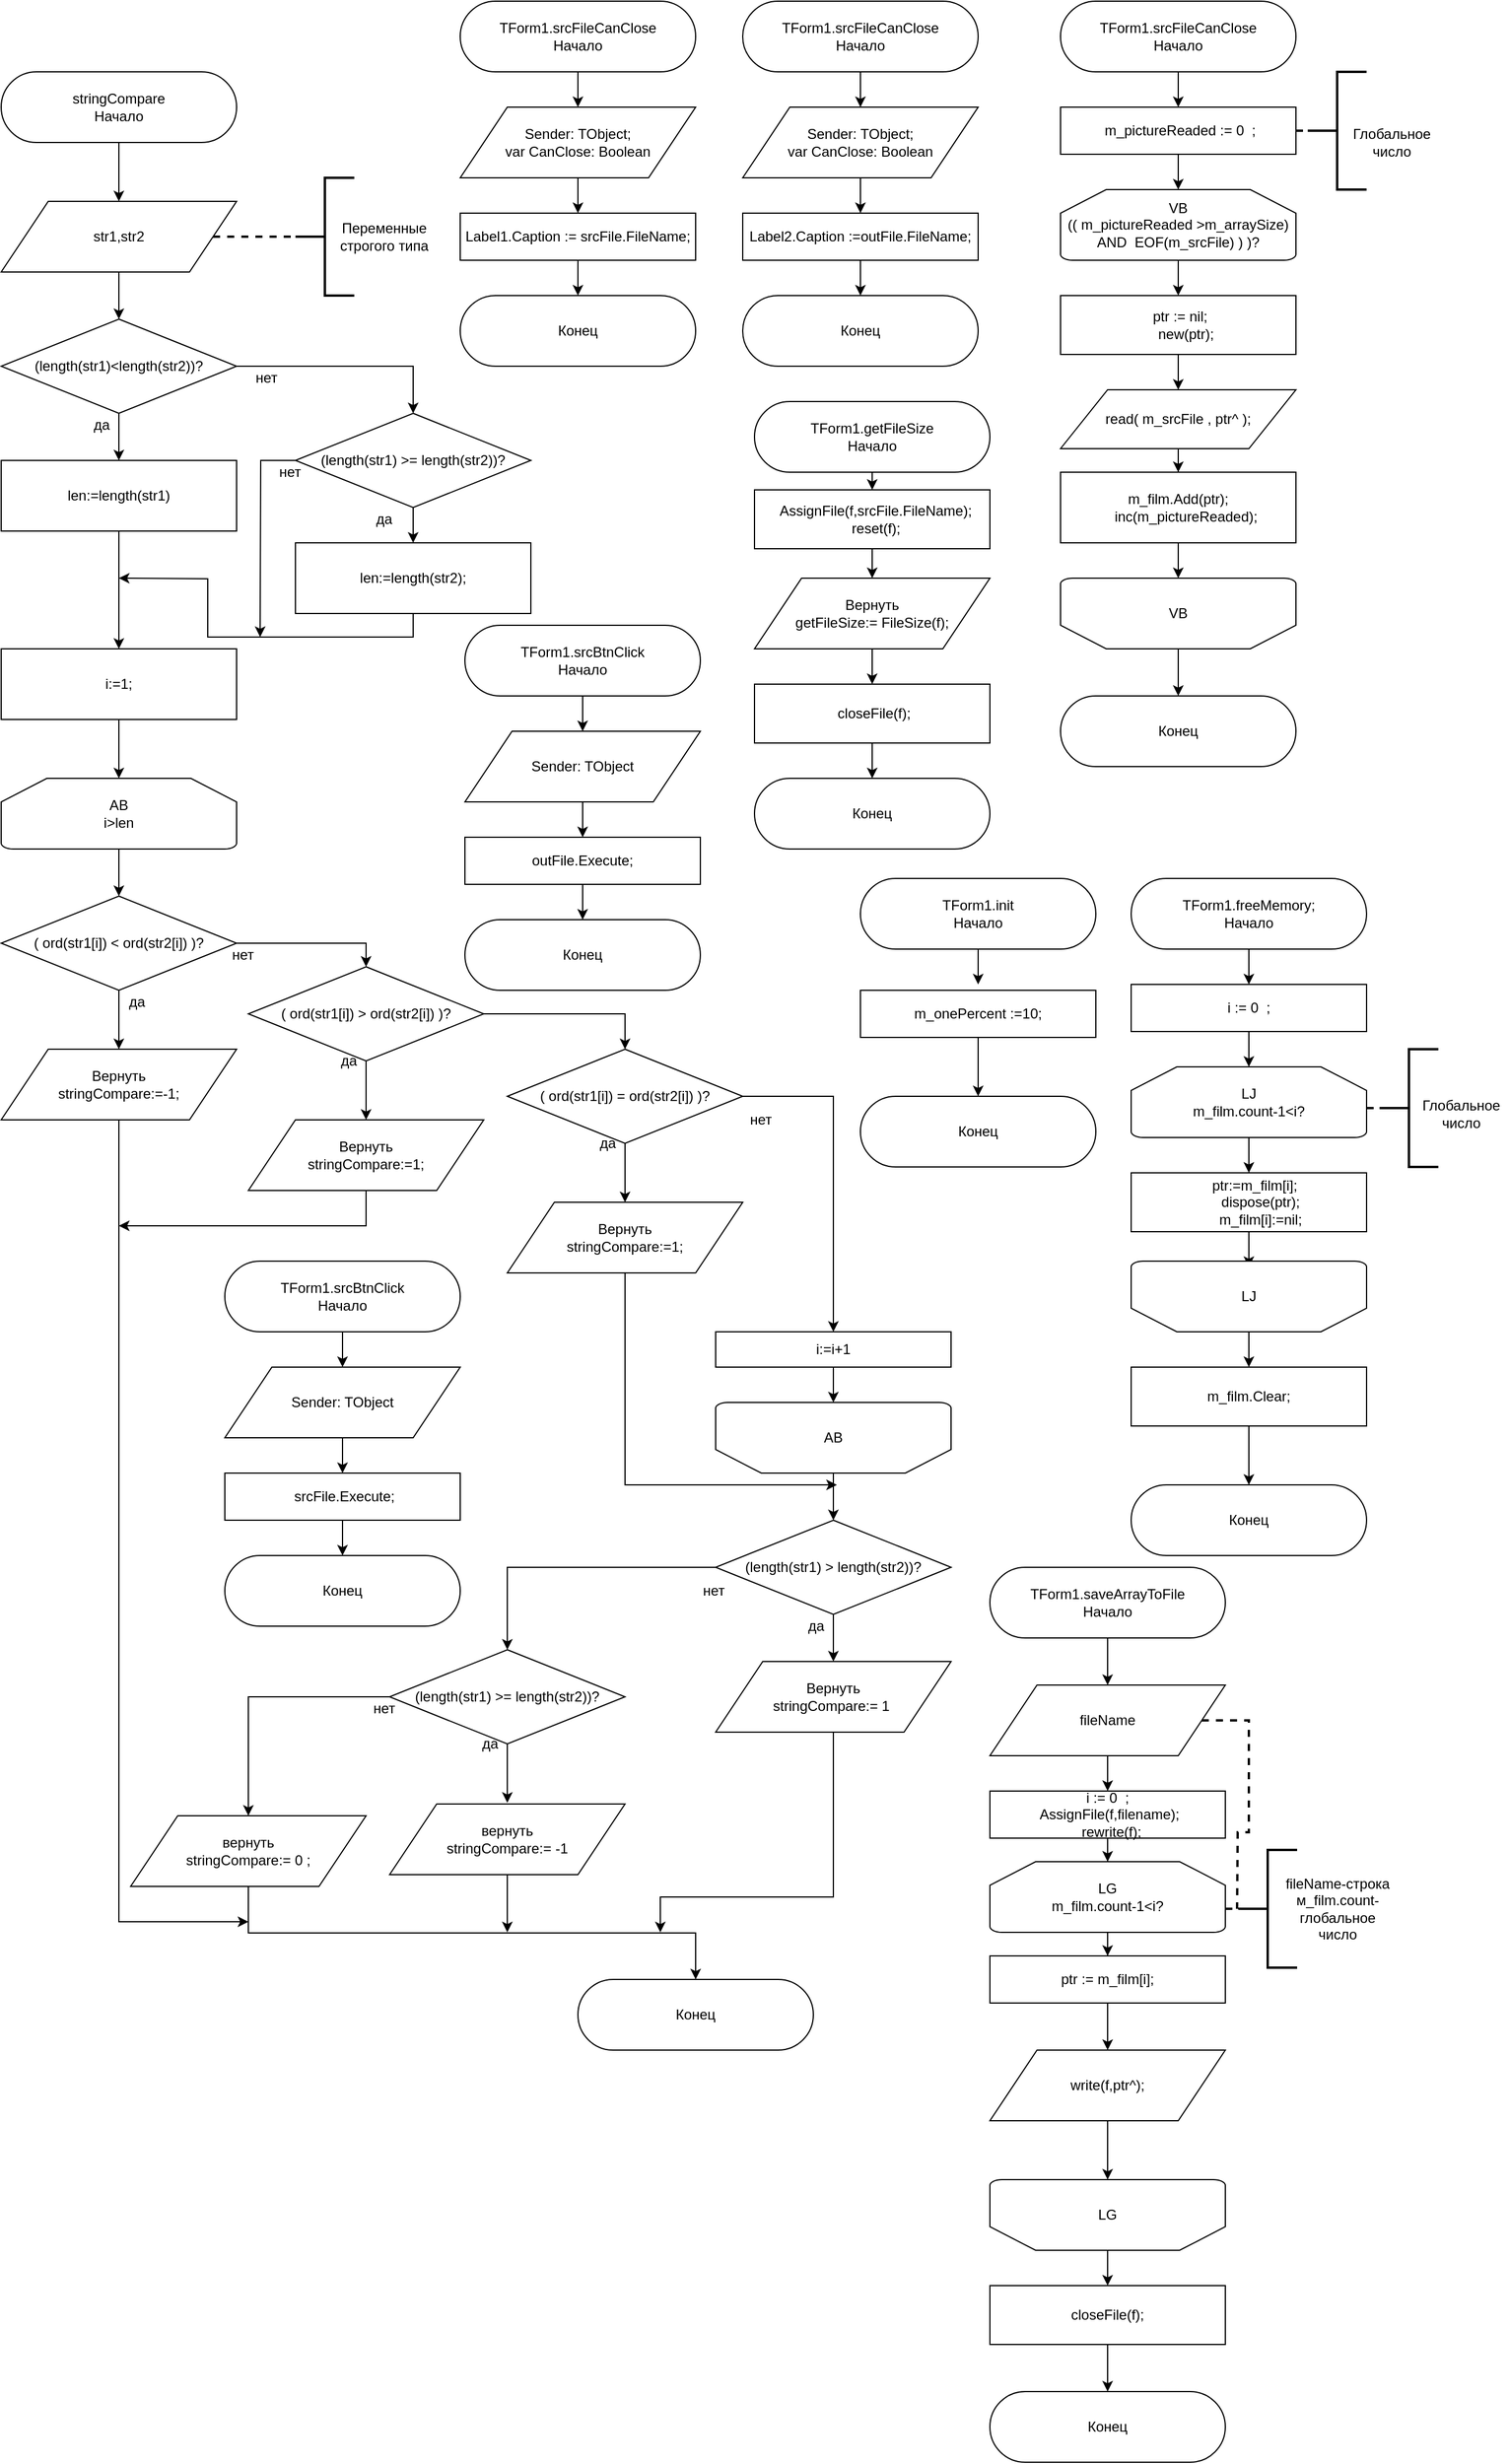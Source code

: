 <mxfile version="13.3.0" type="device"><diagram id="Rd5zsaTXdS-yeMXlagOf" name="Страница 1"><mxGraphModel dx="412" dy="787" grid="1" gridSize="10" guides="1" tooltips="1" connect="1" arrows="1" fold="1" page="1" pageScale="1" pageWidth="827" pageHeight="1169" math="0" shadow="0"><root><mxCell id="0"/><mxCell id="1" parent="0"/><mxCell id="wpS0ZCd6QH1ACvFDlKpi-4" style="edgeStyle=orthogonalEdgeStyle;rounded=0;orthogonalLoop=1;jettySize=auto;html=1;exitX=0.5;exitY=1;exitDx=0;exitDy=0;" edge="1" parent="1" source="wpS0ZCd6QH1ACvFDlKpi-2" target="wpS0ZCd6QH1ACvFDlKpi-3"><mxGeometry relative="1" as="geometry"/></mxCell><mxCell id="wpS0ZCd6QH1ACvFDlKpi-2" value="stringCompare&lt;br&gt;Начало" style="rounded=1;whiteSpace=wrap;html=1;strokeWidth=1;arcSize=50;" vertex="1" parent="1"><mxGeometry x="20" y="80" width="200" height="60" as="geometry"/></mxCell><mxCell id="wpS0ZCd6QH1ACvFDlKpi-6" style="edgeStyle=orthogonalEdgeStyle;rounded=0;orthogonalLoop=1;jettySize=auto;html=1;exitX=1;exitY=0.5;exitDx=0;exitDy=0;entryX=0;entryY=0.5;entryDx=0;entryDy=0;entryPerimeter=0;dashed=1;startArrow=none;startFill=0;endArrow=none;endFill=0;strokeWidth=2;" edge="1" parent="1" source="wpS0ZCd6QH1ACvFDlKpi-3" target="wpS0ZCd6QH1ACvFDlKpi-5"><mxGeometry relative="1" as="geometry"/></mxCell><mxCell id="wpS0ZCd6QH1ACvFDlKpi-9" style="edgeStyle=orthogonalEdgeStyle;rounded=0;orthogonalLoop=1;jettySize=auto;html=1;exitX=0.5;exitY=1;exitDx=0;exitDy=0;startArrow=none;startFill=0;endArrow=classic;endFill=1;strokeWidth=1;" edge="1" parent="1" source="wpS0ZCd6QH1ACvFDlKpi-3" target="wpS0ZCd6QH1ACvFDlKpi-8"><mxGeometry relative="1" as="geometry"/></mxCell><mxCell id="wpS0ZCd6QH1ACvFDlKpi-3" value="str1,str2" style="shape=parallelogram;perimeter=parallelogramPerimeter;whiteSpace=wrap;html=1;strokeWidth=1;" vertex="1" parent="1"><mxGeometry x="20" y="190" width="200" height="60" as="geometry"/></mxCell><mxCell id="wpS0ZCd6QH1ACvFDlKpi-5" value="" style="strokeWidth=2;html=1;shape=mxgraph.flowchart.annotation_2;align=left;labelPosition=right;pointerEvents=1;" vertex="1" parent="1"><mxGeometry x="270" y="170" width="50" height="100" as="geometry"/></mxCell><mxCell id="wpS0ZCd6QH1ACvFDlKpi-7" value="Переменные &lt;br&gt;строгого типа" style="text;html=1;align=center;verticalAlign=middle;resizable=0;points=[];autosize=1;" vertex="1" parent="1"><mxGeometry x="300" y="205" width="90" height="30" as="geometry"/></mxCell><mxCell id="wpS0ZCd6QH1ACvFDlKpi-11" style="edgeStyle=orthogonalEdgeStyle;rounded=0;orthogonalLoop=1;jettySize=auto;html=1;exitX=1;exitY=0.5;exitDx=0;exitDy=0;entryX=0.5;entryY=0;entryDx=0;entryDy=0;startArrow=none;startFill=0;endArrow=classic;endFill=1;strokeWidth=1;" edge="1" parent="1" source="wpS0ZCd6QH1ACvFDlKpi-8" target="wpS0ZCd6QH1ACvFDlKpi-10"><mxGeometry relative="1" as="geometry"/></mxCell><mxCell id="wpS0ZCd6QH1ACvFDlKpi-14" style="edgeStyle=orthogonalEdgeStyle;rounded=0;orthogonalLoop=1;jettySize=auto;html=1;exitX=0.5;exitY=1;exitDx=0;exitDy=0;startArrow=none;startFill=0;endArrow=classic;endFill=1;strokeWidth=1;" edge="1" parent="1" source="wpS0ZCd6QH1ACvFDlKpi-8" target="wpS0ZCd6QH1ACvFDlKpi-13"><mxGeometry relative="1" as="geometry"/></mxCell><mxCell id="wpS0ZCd6QH1ACvFDlKpi-8" value="(length(str1)&amp;lt;length(str2))?" style="rhombus;whiteSpace=wrap;html=1;strokeWidth=1;" vertex="1" parent="1"><mxGeometry x="20" y="290" width="200" height="80" as="geometry"/></mxCell><mxCell id="wpS0ZCd6QH1ACvFDlKpi-16" style="edgeStyle=orthogonalEdgeStyle;rounded=0;orthogonalLoop=1;jettySize=auto;html=1;exitX=0.5;exitY=1;exitDx=0;exitDy=0;startArrow=none;startFill=0;endArrow=classic;endFill=1;strokeWidth=1;" edge="1" parent="1" source="wpS0ZCd6QH1ACvFDlKpi-10" target="wpS0ZCd6QH1ACvFDlKpi-15"><mxGeometry relative="1" as="geometry"/></mxCell><mxCell id="wpS0ZCd6QH1ACvFDlKpi-23" style="edgeStyle=orthogonalEdgeStyle;rounded=0;orthogonalLoop=1;jettySize=auto;html=1;exitX=0;exitY=0.5;exitDx=0;exitDy=0;startArrow=none;startFill=0;endArrow=classic;endFill=1;strokeWidth=1;" edge="1" parent="1" source="wpS0ZCd6QH1ACvFDlKpi-10"><mxGeometry relative="1" as="geometry"><mxPoint x="240" y="560" as="targetPoint"/></mxGeometry></mxCell><mxCell id="wpS0ZCd6QH1ACvFDlKpi-10" value="(length(str1) &amp;gt;= length(str2))?" style="rhombus;whiteSpace=wrap;html=1;strokeWidth=1;" vertex="1" parent="1"><mxGeometry x="270" y="370" width="200" height="80" as="geometry"/></mxCell><mxCell id="wpS0ZCd6QH1ACvFDlKpi-12" value="нет" style="text;html=1;align=center;verticalAlign=middle;resizable=0;points=[];autosize=1;" vertex="1" parent="1"><mxGeometry x="230" y="330" width="30" height="20" as="geometry"/></mxCell><mxCell id="wpS0ZCd6QH1ACvFDlKpi-21" style="edgeStyle=orthogonalEdgeStyle;rounded=0;orthogonalLoop=1;jettySize=auto;html=1;exitX=0.5;exitY=1;exitDx=0;exitDy=0;entryX=0.5;entryY=0;entryDx=0;entryDy=0;startArrow=none;startFill=0;endArrow=classic;endFill=1;strokeWidth=1;" edge="1" parent="1" source="wpS0ZCd6QH1ACvFDlKpi-13" target="wpS0ZCd6QH1ACvFDlKpi-20"><mxGeometry relative="1" as="geometry"/></mxCell><mxCell id="wpS0ZCd6QH1ACvFDlKpi-13" value="len:=length(str1)" style="rounded=0;whiteSpace=wrap;html=1;strokeWidth=1;" vertex="1" parent="1"><mxGeometry x="20" y="410" width="200" height="60" as="geometry"/></mxCell><mxCell id="wpS0ZCd6QH1ACvFDlKpi-22" style="edgeStyle=orthogonalEdgeStyle;rounded=0;orthogonalLoop=1;jettySize=auto;html=1;exitX=0.5;exitY=1;exitDx=0;exitDy=0;startArrow=none;startFill=0;endArrow=classic;endFill=1;strokeWidth=1;" edge="1" parent="1" source="wpS0ZCd6QH1ACvFDlKpi-15"><mxGeometry relative="1" as="geometry"><mxPoint x="120" y="510" as="targetPoint"/></mxGeometry></mxCell><mxCell id="wpS0ZCd6QH1ACvFDlKpi-15" value="len:=length(str2);" style="rounded=0;whiteSpace=wrap;html=1;strokeWidth=1;" vertex="1" parent="1"><mxGeometry x="270" y="480" width="200" height="60" as="geometry"/></mxCell><mxCell id="wpS0ZCd6QH1ACvFDlKpi-18" value="да" style="text;html=1;align=center;verticalAlign=middle;resizable=0;points=[];autosize=1;" vertex="1" parent="1"><mxGeometry x="330" y="450" width="30" height="20" as="geometry"/></mxCell><mxCell id="wpS0ZCd6QH1ACvFDlKpi-19" value="да" style="text;html=1;align=center;verticalAlign=middle;resizable=0;points=[];autosize=1;" vertex="1" parent="1"><mxGeometry x="90" y="370" width="30" height="20" as="geometry"/></mxCell><mxCell id="wpS0ZCd6QH1ACvFDlKpi-25" style="edgeStyle=orthogonalEdgeStyle;rounded=0;orthogonalLoop=1;jettySize=auto;html=1;exitX=0.5;exitY=1;exitDx=0;exitDy=0;startArrow=none;startFill=0;endArrow=classic;endFill=1;strokeWidth=1;" edge="1" parent="1" source="wpS0ZCd6QH1ACvFDlKpi-20" target="wpS0ZCd6QH1ACvFDlKpi-24"><mxGeometry relative="1" as="geometry"/></mxCell><mxCell id="wpS0ZCd6QH1ACvFDlKpi-20" value="i:=1;" style="rounded=0;whiteSpace=wrap;html=1;strokeWidth=1;" vertex="1" parent="1"><mxGeometry x="20" y="570" width="200" height="60" as="geometry"/></mxCell><mxCell id="wpS0ZCd6QH1ACvFDlKpi-27" style="edgeStyle=orthogonalEdgeStyle;rounded=0;orthogonalLoop=1;jettySize=auto;html=1;exitX=0.5;exitY=1;exitDx=0;exitDy=0;exitPerimeter=0;startArrow=none;startFill=0;endArrow=classic;endFill=1;strokeWidth=1;" edge="1" parent="1" source="wpS0ZCd6QH1ACvFDlKpi-24" target="wpS0ZCd6QH1ACvFDlKpi-26"><mxGeometry relative="1" as="geometry"/></mxCell><mxCell id="wpS0ZCd6QH1ACvFDlKpi-24" value="AB&lt;br&gt;i&amp;gt;len" style="strokeWidth=1;html=1;shape=mxgraph.flowchart.loop_limit;whiteSpace=wrap;" vertex="1" parent="1"><mxGeometry x="20" y="680" width="200" height="60" as="geometry"/></mxCell><mxCell id="wpS0ZCd6QH1ACvFDlKpi-30" style="edgeStyle=orthogonalEdgeStyle;rounded=0;orthogonalLoop=1;jettySize=auto;html=1;exitX=0.5;exitY=1;exitDx=0;exitDy=0;startArrow=none;startFill=0;endArrow=classic;endFill=1;strokeWidth=1;entryX=0.5;entryY=0;entryDx=0;entryDy=0;" edge="1" parent="1" source="wpS0ZCd6QH1ACvFDlKpi-26" target="wpS0ZCd6QH1ACvFDlKpi-31"><mxGeometry relative="1" as="geometry"><mxPoint x="120" y="910" as="targetPoint"/></mxGeometry></mxCell><mxCell id="wpS0ZCd6QH1ACvFDlKpi-35" style="edgeStyle=orthogonalEdgeStyle;rounded=0;orthogonalLoop=1;jettySize=auto;html=1;exitX=1;exitY=0.5;exitDx=0;exitDy=0;entryX=0.5;entryY=0;entryDx=0;entryDy=0;startArrow=none;startFill=0;endArrow=classic;endFill=1;strokeWidth=1;" edge="1" parent="1" source="wpS0ZCd6QH1ACvFDlKpi-26" target="wpS0ZCd6QH1ACvFDlKpi-33"><mxGeometry relative="1" as="geometry"/></mxCell><mxCell id="wpS0ZCd6QH1ACvFDlKpi-26" value="( ord(str1[i]) &amp;lt; ord(str2[i]) )?" style="rhombus;whiteSpace=wrap;html=1;strokeWidth=1;" vertex="1" parent="1"><mxGeometry x="20" y="780" width="200" height="80" as="geometry"/></mxCell><mxCell id="wpS0ZCd6QH1ACvFDlKpi-53" style="edgeStyle=orthogonalEdgeStyle;rounded=0;orthogonalLoop=1;jettySize=auto;html=1;exitX=0.5;exitY=1;exitDx=0;exitDy=0;startArrow=none;startFill=0;endArrow=classic;endFill=1;strokeWidth=1;" edge="1" parent="1" source="wpS0ZCd6QH1ACvFDlKpi-31"><mxGeometry relative="1" as="geometry"><mxPoint x="230" y="1651" as="targetPoint"/><Array as="points"><mxPoint x="120" y="1651"/></Array></mxGeometry></mxCell><mxCell id="wpS0ZCd6QH1ACvFDlKpi-31" value="Вернуть&lt;br&gt;stringCompare:=-1;" style="shape=parallelogram;perimeter=parallelogramPerimeter;whiteSpace=wrap;html=1;strokeWidth=1;" vertex="1" parent="1"><mxGeometry x="20" y="910" width="200" height="60" as="geometry"/></mxCell><mxCell id="wpS0ZCd6QH1ACvFDlKpi-32" style="edgeStyle=orthogonalEdgeStyle;rounded=0;orthogonalLoop=1;jettySize=auto;html=1;exitX=0.5;exitY=1;exitDx=0;exitDy=0;startArrow=none;startFill=0;endArrow=classic;endFill=1;strokeWidth=1;entryX=0.5;entryY=0;entryDx=0;entryDy=0;" edge="1" parent="1" source="wpS0ZCd6QH1ACvFDlKpi-33" target="wpS0ZCd6QH1ACvFDlKpi-34"><mxGeometry relative="1" as="geometry"><mxPoint x="330" y="970" as="targetPoint"/></mxGeometry></mxCell><mxCell id="wpS0ZCd6QH1ACvFDlKpi-43" style="edgeStyle=orthogonalEdgeStyle;rounded=0;orthogonalLoop=1;jettySize=auto;html=1;exitX=1;exitY=0.5;exitDx=0;exitDy=0;entryX=0.5;entryY=0;entryDx=0;entryDy=0;startArrow=none;startFill=0;endArrow=classic;endFill=1;strokeWidth=1;" edge="1" parent="1" source="wpS0ZCd6QH1ACvFDlKpi-33" target="wpS0ZCd6QH1ACvFDlKpi-40"><mxGeometry relative="1" as="geometry"/></mxCell><mxCell id="wpS0ZCd6QH1ACvFDlKpi-33" value="( ord(str1[i]) &amp;gt; ord(str2[i]) )?" style="rhombus;whiteSpace=wrap;html=1;strokeWidth=1;" vertex="1" parent="1"><mxGeometry x="230" y="840" width="200" height="80" as="geometry"/></mxCell><mxCell id="wpS0ZCd6QH1ACvFDlKpi-52" style="edgeStyle=orthogonalEdgeStyle;rounded=0;orthogonalLoop=1;jettySize=auto;html=1;exitX=0.5;exitY=1;exitDx=0;exitDy=0;startArrow=none;startFill=0;endArrow=classic;endFill=1;strokeWidth=1;" edge="1" parent="1" source="wpS0ZCd6QH1ACvFDlKpi-34"><mxGeometry relative="1" as="geometry"><mxPoint x="120" y="1060" as="targetPoint"/><Array as="points"><mxPoint x="330" y="1060"/><mxPoint x="120" y="1060"/></Array></mxGeometry></mxCell><mxCell id="wpS0ZCd6QH1ACvFDlKpi-34" value="Вернуть&lt;br&gt;stringCompare:=1;" style="shape=parallelogram;perimeter=parallelogramPerimeter;whiteSpace=wrap;html=1;strokeWidth=1;" vertex="1" parent="1"><mxGeometry x="230" y="970" width="200" height="60" as="geometry"/></mxCell><mxCell id="wpS0ZCd6QH1ACvFDlKpi-36" value="да" style="text;html=1;align=center;verticalAlign=middle;resizable=0;points=[];autosize=1;" vertex="1" parent="1"><mxGeometry x="120" y="860" width="30" height="20" as="geometry"/></mxCell><mxCell id="wpS0ZCd6QH1ACvFDlKpi-37" value="нет" style="text;html=1;align=center;verticalAlign=middle;resizable=0;points=[];autosize=1;" vertex="1" parent="1"><mxGeometry x="210" y="820" width="30" height="20" as="geometry"/></mxCell><mxCell id="wpS0ZCd6QH1ACvFDlKpi-38" value="да" style="text;html=1;align=center;verticalAlign=middle;resizable=0;points=[];autosize=1;" vertex="1" parent="1"><mxGeometry x="300" y="910" width="30" height="20" as="geometry"/></mxCell><mxCell id="wpS0ZCd6QH1ACvFDlKpi-39" style="edgeStyle=orthogonalEdgeStyle;rounded=0;orthogonalLoop=1;jettySize=auto;html=1;exitX=0.5;exitY=1;exitDx=0;exitDy=0;startArrow=none;startFill=0;endArrow=classic;endFill=1;strokeWidth=1;entryX=0.5;entryY=0;entryDx=0;entryDy=0;" edge="1" parent="1" source="wpS0ZCd6QH1ACvFDlKpi-40" target="wpS0ZCd6QH1ACvFDlKpi-41"><mxGeometry relative="1" as="geometry"><mxPoint x="550" y="1040" as="targetPoint"/></mxGeometry></mxCell><mxCell id="wpS0ZCd6QH1ACvFDlKpi-45" style="edgeStyle=orthogonalEdgeStyle;rounded=0;orthogonalLoop=1;jettySize=auto;html=1;exitX=1;exitY=0.5;exitDx=0;exitDy=0;startArrow=none;startFill=0;endArrow=classic;endFill=1;strokeWidth=1;" edge="1" parent="1" source="wpS0ZCd6QH1ACvFDlKpi-40" target="wpS0ZCd6QH1ACvFDlKpi-44"><mxGeometry relative="1" as="geometry"/></mxCell><mxCell id="wpS0ZCd6QH1ACvFDlKpi-40" value="( ord(str1[i]) = ord(str2[i]) )?" style="rhombus;whiteSpace=wrap;html=1;strokeWidth=1;" vertex="1" parent="1"><mxGeometry x="450" y="910" width="200" height="80" as="geometry"/></mxCell><mxCell id="wpS0ZCd6QH1ACvFDlKpi-51" style="edgeStyle=orthogonalEdgeStyle;rounded=0;orthogonalLoop=1;jettySize=auto;html=1;exitX=0.5;exitY=1;exitDx=0;exitDy=0;startArrow=none;startFill=0;endArrow=classic;endFill=1;strokeWidth=1;" edge="1" parent="1" source="wpS0ZCd6QH1ACvFDlKpi-41"><mxGeometry relative="1" as="geometry"><mxPoint x="730" y="1280" as="targetPoint"/><Array as="points"><mxPoint x="550" y="1280"/></Array></mxGeometry></mxCell><mxCell id="wpS0ZCd6QH1ACvFDlKpi-41" value="Вернуть&lt;br&gt;stringCompare:=1;" style="shape=parallelogram;perimeter=parallelogramPerimeter;whiteSpace=wrap;html=1;strokeWidth=1;" vertex="1" parent="1"><mxGeometry x="450" y="1040" width="200" height="60" as="geometry"/></mxCell><mxCell id="wpS0ZCd6QH1ACvFDlKpi-42" value="да" style="text;html=1;align=center;verticalAlign=middle;resizable=0;points=[];autosize=1;" vertex="1" parent="1"><mxGeometry x="520" y="980" width="30" height="20" as="geometry"/></mxCell><mxCell id="wpS0ZCd6QH1ACvFDlKpi-48" style="edgeStyle=orthogonalEdgeStyle;rounded=0;orthogonalLoop=1;jettySize=auto;html=1;exitX=0.5;exitY=1;exitDx=0;exitDy=0;startArrow=none;startFill=0;endArrow=classic;endFill=1;strokeWidth=1;" edge="1" parent="1" source="wpS0ZCd6QH1ACvFDlKpi-44" target="wpS0ZCd6QH1ACvFDlKpi-47"><mxGeometry relative="1" as="geometry"/></mxCell><mxCell id="wpS0ZCd6QH1ACvFDlKpi-44" value="i:=i+1" style="rounded=0;whiteSpace=wrap;html=1;strokeWidth=1;" vertex="1" parent="1"><mxGeometry x="627" y="1150" width="200" height="30" as="geometry"/></mxCell><mxCell id="wpS0ZCd6QH1ACvFDlKpi-46" value="нет" style="text;html=1;align=center;verticalAlign=middle;resizable=0;points=[];autosize=1;" vertex="1" parent="1"><mxGeometry x="650" y="960" width="30" height="20" as="geometry"/></mxCell><mxCell id="wpS0ZCd6QH1ACvFDlKpi-50" style="edgeStyle=orthogonalEdgeStyle;rounded=0;orthogonalLoop=1;jettySize=auto;html=1;exitX=0.5;exitY=0;exitDx=0;exitDy=0;exitPerimeter=0;entryX=0.5;entryY=0;entryDx=0;entryDy=0;startArrow=none;startFill=0;endArrow=classic;endFill=1;strokeWidth=1;" edge="1" parent="1" source="wpS0ZCd6QH1ACvFDlKpi-47"><mxGeometry relative="1" as="geometry"><mxPoint x="727" y="1310" as="targetPoint"/></mxGeometry></mxCell><mxCell id="wpS0ZCd6QH1ACvFDlKpi-47" value="AB" style="strokeWidth=1;html=1;shape=mxgraph.flowchart.loop_limit;whiteSpace=wrap;direction=west;" vertex="1" parent="1"><mxGeometry x="627" y="1210" width="200" height="60" as="geometry"/></mxCell><mxCell id="wpS0ZCd6QH1ACvFDlKpi-54" style="edgeStyle=orthogonalEdgeStyle;rounded=0;orthogonalLoop=1;jettySize=auto;html=1;exitX=0;exitY=0.5;exitDx=0;exitDy=0;entryX=0.5;entryY=0;entryDx=0;entryDy=0;startArrow=none;startFill=0;endArrow=classic;endFill=1;strokeWidth=1;" edge="1" parent="1" source="wpS0ZCd6QH1ACvFDlKpi-56" target="wpS0ZCd6QH1ACvFDlKpi-59"><mxGeometry relative="1" as="geometry"/></mxCell><mxCell id="wpS0ZCd6QH1ACvFDlKpi-55" style="edgeStyle=orthogonalEdgeStyle;rounded=0;orthogonalLoop=1;jettySize=auto;html=1;exitX=0.5;exitY=1;exitDx=0;exitDy=0;startArrow=none;startFill=0;endArrow=classic;endFill=1;strokeWidth=1;" edge="1" parent="1" source="wpS0ZCd6QH1ACvFDlKpi-56"><mxGeometry relative="1" as="geometry"><mxPoint x="727" y="1430" as="targetPoint"/></mxGeometry></mxCell><mxCell id="wpS0ZCd6QH1ACvFDlKpi-56" value="(length(str1) &amp;gt; length(str2))?" style="rhombus;whiteSpace=wrap;html=1;strokeWidth=1;" vertex="1" parent="1"><mxGeometry x="627" y="1310" width="200" height="80" as="geometry"/></mxCell><mxCell id="wpS0ZCd6QH1ACvFDlKpi-57" style="edgeStyle=orthogonalEdgeStyle;rounded=0;orthogonalLoop=1;jettySize=auto;html=1;exitX=0.5;exitY=1;exitDx=0;exitDy=0;startArrow=none;startFill=0;endArrow=classic;endFill=1;strokeWidth=1;" edge="1" parent="1" source="wpS0ZCd6QH1ACvFDlKpi-59"><mxGeometry relative="1" as="geometry"><mxPoint x="450" y="1550" as="targetPoint"/></mxGeometry></mxCell><mxCell id="wpS0ZCd6QH1ACvFDlKpi-69" style="edgeStyle=orthogonalEdgeStyle;rounded=0;orthogonalLoop=1;jettySize=auto;html=1;exitX=0;exitY=0.5;exitDx=0;exitDy=0;startArrow=none;startFill=0;endArrow=classic;endFill=1;strokeWidth=1;" edge="1" parent="1" source="wpS0ZCd6QH1ACvFDlKpi-59" target="wpS0ZCd6QH1ACvFDlKpi-68"><mxGeometry relative="1" as="geometry"/></mxCell><mxCell id="wpS0ZCd6QH1ACvFDlKpi-59" value="(length(str1) &amp;gt;= length(str2))?" style="rhombus;whiteSpace=wrap;html=1;strokeWidth=1;" vertex="1" parent="1"><mxGeometry x="350" y="1420" width="200" height="80" as="geometry"/></mxCell><mxCell id="wpS0ZCd6QH1ACvFDlKpi-60" value="нет" style="text;html=1;align=center;verticalAlign=middle;resizable=0;points=[];autosize=1;" vertex="1" parent="1"><mxGeometry x="610" y="1360" width="30" height="20" as="geometry"/></mxCell><mxCell id="wpS0ZCd6QH1ACvFDlKpi-65" value="да" style="text;html=1;align=center;verticalAlign=middle;resizable=0;points=[];autosize=1;" vertex="1" parent="1"><mxGeometry x="697" y="1390" width="30" height="20" as="geometry"/></mxCell><mxCell id="wpS0ZCd6QH1ACvFDlKpi-73" style="edgeStyle=orthogonalEdgeStyle;rounded=0;orthogonalLoop=1;jettySize=auto;html=1;exitX=0.5;exitY=1;exitDx=0;exitDy=0;startArrow=none;startFill=0;endArrow=classic;endFill=1;strokeWidth=1;" edge="1" parent="1" source="wpS0ZCd6QH1ACvFDlKpi-66"><mxGeometry relative="1" as="geometry"><mxPoint x="580" y="1660" as="targetPoint"/><Array as="points"><mxPoint x="727" y="1630"/><mxPoint x="580" y="1630"/></Array></mxGeometry></mxCell><mxCell id="wpS0ZCd6QH1ACvFDlKpi-66" value="Вернуть&lt;br&gt;stringCompare:= 1&amp;nbsp;" style="shape=parallelogram;perimeter=parallelogramPerimeter;whiteSpace=wrap;html=1;strokeWidth=1;" vertex="1" parent="1"><mxGeometry x="627" y="1430" width="200" height="60" as="geometry"/></mxCell><mxCell id="wpS0ZCd6QH1ACvFDlKpi-72" style="edgeStyle=orthogonalEdgeStyle;rounded=0;orthogonalLoop=1;jettySize=auto;html=1;exitX=0.5;exitY=1;exitDx=0;exitDy=0;startArrow=none;startFill=0;endArrow=classic;endFill=1;strokeWidth=1;" edge="1" parent="1" source="wpS0ZCd6QH1ACvFDlKpi-67"><mxGeometry relative="1" as="geometry"><mxPoint x="450" y="1660" as="targetPoint"/></mxGeometry></mxCell><mxCell id="wpS0ZCd6QH1ACvFDlKpi-67" value="вернуть&lt;br&gt;stringCompare:= -1" style="shape=parallelogram;perimeter=parallelogramPerimeter;whiteSpace=wrap;html=1;strokeWidth=1;" vertex="1" parent="1"><mxGeometry x="350" y="1551" width="200" height="60" as="geometry"/></mxCell><mxCell id="wpS0ZCd6QH1ACvFDlKpi-71" style="edgeStyle=orthogonalEdgeStyle;rounded=0;orthogonalLoop=1;jettySize=auto;html=1;exitX=0.5;exitY=1;exitDx=0;exitDy=0;startArrow=none;startFill=0;endArrow=classic;endFill=1;strokeWidth=1;" edge="1" parent="1" source="wpS0ZCd6QH1ACvFDlKpi-68" target="wpS0ZCd6QH1ACvFDlKpi-70"><mxGeometry relative="1" as="geometry"/></mxCell><mxCell id="wpS0ZCd6QH1ACvFDlKpi-68" value="вернуть&lt;br&gt;stringCompare:= 0 ;" style="shape=parallelogram;perimeter=parallelogramPerimeter;whiteSpace=wrap;html=1;strokeWidth=1;" vertex="1" parent="1"><mxGeometry x="130" y="1561" width="200" height="60" as="geometry"/></mxCell><mxCell id="wpS0ZCd6QH1ACvFDlKpi-70" value="Конец" style="rounded=1;whiteSpace=wrap;html=1;strokeWidth=1;arcSize=50;" vertex="1" parent="1"><mxGeometry x="510" y="1700" width="200" height="60" as="geometry"/></mxCell><mxCell id="wpS0ZCd6QH1ACvFDlKpi-76" value="нет" style="text;html=1;align=center;verticalAlign=middle;resizable=0;points=[];autosize=1;" vertex="1" parent="1"><mxGeometry x="250" y="410" width="30" height="20" as="geometry"/></mxCell><mxCell id="wpS0ZCd6QH1ACvFDlKpi-77" value="да" style="text;html=1;align=center;verticalAlign=middle;resizable=0;points=[];autosize=1;" vertex="1" parent="1"><mxGeometry x="420" y="1490" width="30" height="20" as="geometry"/></mxCell><mxCell id="wpS0ZCd6QH1ACvFDlKpi-78" value="нет" style="text;html=1;align=center;verticalAlign=middle;resizable=0;points=[];autosize=1;" vertex="1" parent="1"><mxGeometry x="330" y="1460" width="30" height="20" as="geometry"/></mxCell><mxCell id="wpS0ZCd6QH1ACvFDlKpi-81" style="edgeStyle=orthogonalEdgeStyle;rounded=0;orthogonalLoop=1;jettySize=auto;html=1;exitX=0.5;exitY=1;exitDx=0;exitDy=0;startArrow=none;startFill=0;endArrow=classic;endFill=1;strokeWidth=1;" edge="1" parent="1" source="wpS0ZCd6QH1ACvFDlKpi-79" target="wpS0ZCd6QH1ACvFDlKpi-80"><mxGeometry relative="1" as="geometry"/></mxCell><mxCell id="wpS0ZCd6QH1ACvFDlKpi-79" value="TForm1.srcBtnClick&lt;br&gt;Начало" style="rounded=1;whiteSpace=wrap;html=1;strokeWidth=1;arcSize=50;" vertex="1" parent="1"><mxGeometry x="210" y="1090" width="200" height="60" as="geometry"/></mxCell><mxCell id="wpS0ZCd6QH1ACvFDlKpi-83" style="edgeStyle=orthogonalEdgeStyle;rounded=0;orthogonalLoop=1;jettySize=auto;html=1;exitX=0.5;exitY=1;exitDx=0;exitDy=0;startArrow=none;startFill=0;endArrow=classic;endFill=1;strokeWidth=1;" edge="1" parent="1" source="wpS0ZCd6QH1ACvFDlKpi-80" target="wpS0ZCd6QH1ACvFDlKpi-82"><mxGeometry relative="1" as="geometry"/></mxCell><mxCell id="wpS0ZCd6QH1ACvFDlKpi-80" value="Sender: TObject" style="shape=parallelogram;perimeter=parallelogramPerimeter;whiteSpace=wrap;html=1;strokeWidth=1;" vertex="1" parent="1"><mxGeometry x="210" y="1180" width="200" height="60" as="geometry"/></mxCell><mxCell id="wpS0ZCd6QH1ACvFDlKpi-85" style="edgeStyle=orthogonalEdgeStyle;rounded=0;orthogonalLoop=1;jettySize=auto;html=1;exitX=0.5;exitY=1;exitDx=0;exitDy=0;startArrow=none;startFill=0;endArrow=classic;endFill=1;strokeWidth=1;" edge="1" parent="1" source="wpS0ZCd6QH1ACvFDlKpi-82" target="wpS0ZCd6QH1ACvFDlKpi-84"><mxGeometry relative="1" as="geometry"/></mxCell><mxCell id="wpS0ZCd6QH1ACvFDlKpi-82" value="&amp;nbsp;srcFile.Execute;" style="rounded=0;whiteSpace=wrap;html=1;strokeWidth=1;" vertex="1" parent="1"><mxGeometry x="210" y="1270" width="200" height="40" as="geometry"/></mxCell><mxCell id="wpS0ZCd6QH1ACvFDlKpi-84" value="Конец" style="rounded=1;whiteSpace=wrap;html=1;strokeWidth=1;arcSize=50;" vertex="1" parent="1"><mxGeometry x="210" y="1340" width="200" height="60" as="geometry"/></mxCell><mxCell id="wpS0ZCd6QH1ACvFDlKpi-87" style="edgeStyle=orthogonalEdgeStyle;rounded=0;orthogonalLoop=1;jettySize=auto;html=1;exitX=0.5;exitY=1;exitDx=0;exitDy=0;startArrow=none;startFill=0;endArrow=classic;endFill=1;strokeWidth=1;" edge="1" parent="1" source="wpS0ZCd6QH1ACvFDlKpi-88" target="wpS0ZCd6QH1ACvFDlKpi-90"><mxGeometry relative="1" as="geometry"/></mxCell><mxCell id="wpS0ZCd6QH1ACvFDlKpi-88" value="TForm1.srcBtnClick&lt;br&gt;Начало" style="rounded=1;whiteSpace=wrap;html=1;strokeWidth=1;arcSize=50;" vertex="1" parent="1"><mxGeometry x="414" y="550" width="200" height="60" as="geometry"/></mxCell><mxCell id="wpS0ZCd6QH1ACvFDlKpi-89" style="edgeStyle=orthogonalEdgeStyle;rounded=0;orthogonalLoop=1;jettySize=auto;html=1;exitX=0.5;exitY=1;exitDx=0;exitDy=0;startArrow=none;startFill=0;endArrow=classic;endFill=1;strokeWidth=1;" edge="1" parent="1" source="wpS0ZCd6QH1ACvFDlKpi-90" target="wpS0ZCd6QH1ACvFDlKpi-92"><mxGeometry relative="1" as="geometry"/></mxCell><mxCell id="wpS0ZCd6QH1ACvFDlKpi-90" value="Sender: TObject" style="shape=parallelogram;perimeter=parallelogramPerimeter;whiteSpace=wrap;html=1;strokeWidth=1;" vertex="1" parent="1"><mxGeometry x="414" y="640" width="200" height="60" as="geometry"/></mxCell><mxCell id="wpS0ZCd6QH1ACvFDlKpi-91" style="edgeStyle=orthogonalEdgeStyle;rounded=0;orthogonalLoop=1;jettySize=auto;html=1;exitX=0.5;exitY=1;exitDx=0;exitDy=0;startArrow=none;startFill=0;endArrow=classic;endFill=1;strokeWidth=1;" edge="1" parent="1" source="wpS0ZCd6QH1ACvFDlKpi-92" target="wpS0ZCd6QH1ACvFDlKpi-93"><mxGeometry relative="1" as="geometry"/></mxCell><mxCell id="wpS0ZCd6QH1ACvFDlKpi-92" value="outFile.Execute;" style="rounded=0;whiteSpace=wrap;html=1;strokeWidth=1;" vertex="1" parent="1"><mxGeometry x="414" y="730" width="200" height="40" as="geometry"/></mxCell><mxCell id="wpS0ZCd6QH1ACvFDlKpi-93" value="Конец" style="rounded=1;whiteSpace=wrap;html=1;strokeWidth=1;arcSize=50;" vertex="1" parent="1"><mxGeometry x="414" y="800" width="200" height="60" as="geometry"/></mxCell><mxCell id="wpS0ZCd6QH1ACvFDlKpi-94" style="edgeStyle=orthogonalEdgeStyle;rounded=0;orthogonalLoop=1;jettySize=auto;html=1;exitX=0.5;exitY=1;exitDx=0;exitDy=0;startArrow=none;startFill=0;endArrow=classic;endFill=1;strokeWidth=1;" edge="1" parent="1" source="wpS0ZCd6QH1ACvFDlKpi-95" target="wpS0ZCd6QH1ACvFDlKpi-97"><mxGeometry relative="1" as="geometry"/></mxCell><mxCell id="wpS0ZCd6QH1ACvFDlKpi-95" value="TForm1.srcFileCanClose&lt;br&gt;Начало" style="rounded=1;whiteSpace=wrap;html=1;strokeWidth=1;arcSize=50;" vertex="1" parent="1"><mxGeometry x="410" y="20" width="200" height="60" as="geometry"/></mxCell><mxCell id="wpS0ZCd6QH1ACvFDlKpi-96" style="edgeStyle=orthogonalEdgeStyle;rounded=0;orthogonalLoop=1;jettySize=auto;html=1;exitX=0.5;exitY=1;exitDx=0;exitDy=0;startArrow=none;startFill=0;endArrow=classic;endFill=1;strokeWidth=1;" edge="1" parent="1" source="wpS0ZCd6QH1ACvFDlKpi-97" target="wpS0ZCd6QH1ACvFDlKpi-99"><mxGeometry relative="1" as="geometry"/></mxCell><mxCell id="wpS0ZCd6QH1ACvFDlKpi-97" value="Sender: TObject; &lt;br&gt;var CanClose: Boolean" style="shape=parallelogram;perimeter=parallelogramPerimeter;whiteSpace=wrap;html=1;strokeWidth=1;" vertex="1" parent="1"><mxGeometry x="410" y="110" width="200" height="60" as="geometry"/></mxCell><mxCell id="wpS0ZCd6QH1ACvFDlKpi-98" style="edgeStyle=orthogonalEdgeStyle;rounded=0;orthogonalLoop=1;jettySize=auto;html=1;exitX=0.5;exitY=1;exitDx=0;exitDy=0;startArrow=none;startFill=0;endArrow=classic;endFill=1;strokeWidth=1;" edge="1" parent="1" source="wpS0ZCd6QH1ACvFDlKpi-99" target="wpS0ZCd6QH1ACvFDlKpi-100"><mxGeometry relative="1" as="geometry"/></mxCell><mxCell id="wpS0ZCd6QH1ACvFDlKpi-99" value="Label1.Caption := srcFile.FileName;" style="rounded=0;whiteSpace=wrap;html=1;strokeWidth=1;" vertex="1" parent="1"><mxGeometry x="410" y="200" width="200" height="40" as="geometry"/></mxCell><mxCell id="wpS0ZCd6QH1ACvFDlKpi-100" value="Конец" style="rounded=1;whiteSpace=wrap;html=1;strokeWidth=1;arcSize=50;" vertex="1" parent="1"><mxGeometry x="410" y="270" width="200" height="60" as="geometry"/></mxCell><mxCell id="wpS0ZCd6QH1ACvFDlKpi-101" style="edgeStyle=orthogonalEdgeStyle;rounded=0;orthogonalLoop=1;jettySize=auto;html=1;exitX=0.5;exitY=1;exitDx=0;exitDy=0;startArrow=none;startFill=0;endArrow=classic;endFill=1;strokeWidth=1;" edge="1" parent="1" source="wpS0ZCd6QH1ACvFDlKpi-102" target="wpS0ZCd6QH1ACvFDlKpi-104"><mxGeometry relative="1" as="geometry"/></mxCell><mxCell id="wpS0ZCd6QH1ACvFDlKpi-102" value="TForm1.srcFileCanClose&lt;br&gt;Начало" style="rounded=1;whiteSpace=wrap;html=1;strokeWidth=1;arcSize=50;" vertex="1" parent="1"><mxGeometry x="650" y="20" width="200" height="60" as="geometry"/></mxCell><mxCell id="wpS0ZCd6QH1ACvFDlKpi-103" style="edgeStyle=orthogonalEdgeStyle;rounded=0;orthogonalLoop=1;jettySize=auto;html=1;exitX=0.5;exitY=1;exitDx=0;exitDy=0;startArrow=none;startFill=0;endArrow=classic;endFill=1;strokeWidth=1;" edge="1" parent="1" source="wpS0ZCd6QH1ACvFDlKpi-104" target="wpS0ZCd6QH1ACvFDlKpi-106"><mxGeometry relative="1" as="geometry"/></mxCell><mxCell id="wpS0ZCd6QH1ACvFDlKpi-104" value="Sender: TObject; &lt;br&gt;var CanClose: Boolean" style="shape=parallelogram;perimeter=parallelogramPerimeter;whiteSpace=wrap;html=1;strokeWidth=1;" vertex="1" parent="1"><mxGeometry x="650" y="110" width="200" height="60" as="geometry"/></mxCell><mxCell id="wpS0ZCd6QH1ACvFDlKpi-105" style="edgeStyle=orthogonalEdgeStyle;rounded=0;orthogonalLoop=1;jettySize=auto;html=1;exitX=0.5;exitY=1;exitDx=0;exitDy=0;startArrow=none;startFill=0;endArrow=classic;endFill=1;strokeWidth=1;" edge="1" parent="1" source="wpS0ZCd6QH1ACvFDlKpi-106" target="wpS0ZCd6QH1ACvFDlKpi-107"><mxGeometry relative="1" as="geometry"/></mxCell><mxCell id="wpS0ZCd6QH1ACvFDlKpi-106" value="Label2.Caption :=outFile.FileName;" style="rounded=0;whiteSpace=wrap;html=1;strokeWidth=1;" vertex="1" parent="1"><mxGeometry x="650" y="200" width="200" height="40" as="geometry"/></mxCell><mxCell id="wpS0ZCd6QH1ACvFDlKpi-107" value="Конец" style="rounded=1;whiteSpace=wrap;html=1;strokeWidth=1;arcSize=50;" vertex="1" parent="1"><mxGeometry x="650" y="270" width="200" height="60" as="geometry"/></mxCell><mxCell id="wpS0ZCd6QH1ACvFDlKpi-115" style="edgeStyle=orthogonalEdgeStyle;rounded=0;orthogonalLoop=1;jettySize=auto;html=1;exitX=0.5;exitY=1;exitDx=0;exitDy=0;entryX=0.5;entryY=0;entryDx=0;entryDy=0;startArrow=none;startFill=0;endArrow=classic;endFill=1;strokeWidth=1;" edge="1" parent="1" source="wpS0ZCd6QH1ACvFDlKpi-109" target="wpS0ZCd6QH1ACvFDlKpi-113"><mxGeometry relative="1" as="geometry"/></mxCell><mxCell id="wpS0ZCd6QH1ACvFDlKpi-109" value="TForm1.getFileSize&lt;br&gt;Начало" style="rounded=1;whiteSpace=wrap;html=1;strokeWidth=1;arcSize=50;" vertex="1" parent="1"><mxGeometry x="660" y="360" width="200" height="60" as="geometry"/></mxCell><mxCell id="wpS0ZCd6QH1ACvFDlKpi-119" style="edgeStyle=orthogonalEdgeStyle;rounded=0;orthogonalLoop=1;jettySize=auto;html=1;exitX=0.5;exitY=1;exitDx=0;exitDy=0;startArrow=none;startFill=0;endArrow=classic;endFill=1;strokeWidth=1;" edge="1" parent="1" source="wpS0ZCd6QH1ACvFDlKpi-111" target="wpS0ZCd6QH1ACvFDlKpi-117"><mxGeometry relative="1" as="geometry"/></mxCell><mxCell id="wpS0ZCd6QH1ACvFDlKpi-111" value="Вернуть&lt;br&gt;getFileSize:= FileSize(f);" style="shape=parallelogram;perimeter=parallelogramPerimeter;whiteSpace=wrap;html=1;strokeWidth=1;" vertex="1" parent="1"><mxGeometry x="660" y="510" width="200" height="60" as="geometry"/></mxCell><mxCell id="wpS0ZCd6QH1ACvFDlKpi-116" style="edgeStyle=orthogonalEdgeStyle;rounded=0;orthogonalLoop=1;jettySize=auto;html=1;exitX=0.5;exitY=1;exitDx=0;exitDy=0;startArrow=none;startFill=0;endArrow=classic;endFill=1;strokeWidth=1;" edge="1" parent="1" source="wpS0ZCd6QH1ACvFDlKpi-113" target="wpS0ZCd6QH1ACvFDlKpi-111"><mxGeometry relative="1" as="geometry"/></mxCell><mxCell id="wpS0ZCd6QH1ACvFDlKpi-113" value="&lt;div&gt;&amp;nbsp; AssignFile(f,srcFile.FileName);&lt;/div&gt;&lt;div&gt;&amp;nbsp; reset(f);&lt;/div&gt;" style="rounded=0;whiteSpace=wrap;html=1;strokeWidth=1;" vertex="1" parent="1"><mxGeometry x="660" y="435" width="200" height="50" as="geometry"/></mxCell><mxCell id="wpS0ZCd6QH1ACvFDlKpi-114" value="Конец" style="rounded=1;whiteSpace=wrap;html=1;strokeWidth=1;arcSize=50;" vertex="1" parent="1"><mxGeometry x="660" y="680" width="200" height="60" as="geometry"/></mxCell><mxCell id="wpS0ZCd6QH1ACvFDlKpi-118" style="edgeStyle=orthogonalEdgeStyle;rounded=0;orthogonalLoop=1;jettySize=auto;html=1;exitX=0.5;exitY=1;exitDx=0;exitDy=0;entryX=0.5;entryY=0;entryDx=0;entryDy=0;startArrow=none;startFill=0;endArrow=classic;endFill=1;strokeWidth=1;" edge="1" parent="1" source="wpS0ZCd6QH1ACvFDlKpi-117" target="wpS0ZCd6QH1ACvFDlKpi-114"><mxGeometry relative="1" as="geometry"/></mxCell><mxCell id="wpS0ZCd6QH1ACvFDlKpi-117" value="&amp;nbsp;closeFile(f);" style="rounded=0;whiteSpace=wrap;html=1;strokeWidth=1;" vertex="1" parent="1"><mxGeometry x="660" y="600" width="200" height="50" as="geometry"/></mxCell><mxCell id="wpS0ZCd6QH1ACvFDlKpi-120" style="edgeStyle=orthogonalEdgeStyle;rounded=0;orthogonalLoop=1;jettySize=auto;html=1;exitX=0.5;exitY=1;exitDx=0;exitDy=0;startArrow=none;startFill=0;endArrow=classic;endFill=1;strokeWidth=1;" edge="1" parent="1" source="wpS0ZCd6QH1ACvFDlKpi-121"><mxGeometry relative="1" as="geometry"><mxPoint x="850" y="855" as="targetPoint"/></mxGeometry></mxCell><mxCell id="wpS0ZCd6QH1ACvFDlKpi-121" value="TForm1.init&lt;br&gt;Начало" style="rounded=1;whiteSpace=wrap;html=1;strokeWidth=1;arcSize=50;" vertex="1" parent="1"><mxGeometry x="750" y="765" width="200" height="60" as="geometry"/></mxCell><mxCell id="wpS0ZCd6QH1ACvFDlKpi-124" style="edgeStyle=orthogonalEdgeStyle;rounded=0;orthogonalLoop=1;jettySize=auto;html=1;exitX=0.5;exitY=1;exitDx=0;exitDy=0;startArrow=none;startFill=0;endArrow=classic;endFill=1;strokeWidth=1;" edge="1" parent="1" source="wpS0ZCd6QH1ACvFDlKpi-125" target="wpS0ZCd6QH1ACvFDlKpi-126"><mxGeometry relative="1" as="geometry"/></mxCell><mxCell id="wpS0ZCd6QH1ACvFDlKpi-125" value="m_onePercent :=10;" style="rounded=0;whiteSpace=wrap;html=1;strokeWidth=1;" vertex="1" parent="1"><mxGeometry x="750" y="860" width="200" height="40" as="geometry"/></mxCell><mxCell id="wpS0ZCd6QH1ACvFDlKpi-126" value="Конец" style="rounded=1;whiteSpace=wrap;html=1;strokeWidth=1;arcSize=50;" vertex="1" parent="1"><mxGeometry x="750" y="950" width="200" height="60" as="geometry"/></mxCell><mxCell id="wpS0ZCd6QH1ACvFDlKpi-127" style="edgeStyle=orthogonalEdgeStyle;rounded=0;orthogonalLoop=1;jettySize=auto;html=1;exitX=0.5;exitY=1;exitDx=0;exitDy=0;startArrow=none;startFill=0;endArrow=classic;endFill=1;strokeWidth=1;" edge="1" parent="1" source="wpS0ZCd6QH1ACvFDlKpi-128"><mxGeometry relative="1" as="geometry"><mxPoint x="1020" y="110" as="targetPoint"/></mxGeometry></mxCell><mxCell id="wpS0ZCd6QH1ACvFDlKpi-128" value="TForm1.srcFileCanClose&lt;br&gt;Начало" style="rounded=1;whiteSpace=wrap;html=1;strokeWidth=1;arcSize=50;" vertex="1" parent="1"><mxGeometry x="920" y="20" width="200" height="60" as="geometry"/></mxCell><mxCell id="wpS0ZCd6QH1ACvFDlKpi-135" style="edgeStyle=orthogonalEdgeStyle;rounded=0;orthogonalLoop=1;jettySize=auto;html=1;exitX=1;exitY=0.5;exitDx=0;exitDy=0;entryX=0;entryY=0.5;entryDx=0;entryDy=0;entryPerimeter=0;startArrow=none;startFill=0;endArrow=none;endFill=0;strokeWidth=2;dashed=1;" edge="1" parent="1" source="wpS0ZCd6QH1ACvFDlKpi-132" target="wpS0ZCd6QH1ACvFDlKpi-134"><mxGeometry relative="1" as="geometry"/></mxCell><mxCell id="wpS0ZCd6QH1ACvFDlKpi-139" style="edgeStyle=orthogonalEdgeStyle;rounded=0;orthogonalLoop=1;jettySize=auto;html=1;exitX=0.5;exitY=1;exitDx=0;exitDy=0;startArrow=none;startFill=0;endArrow=classic;endFill=1;strokeWidth=1;" edge="1" parent="1" source="wpS0ZCd6QH1ACvFDlKpi-132" target="wpS0ZCd6QH1ACvFDlKpi-138"><mxGeometry relative="1" as="geometry"/></mxCell><mxCell id="wpS0ZCd6QH1ACvFDlKpi-132" value="&amp;nbsp;m_pictureReaded := 0&amp;nbsp; ;" style="rounded=0;whiteSpace=wrap;html=1;strokeWidth=1;" vertex="1" parent="1"><mxGeometry x="920" y="110" width="200" height="40" as="geometry"/></mxCell><mxCell id="wpS0ZCd6QH1ACvFDlKpi-133" value="Конец" style="rounded=1;whiteSpace=wrap;html=1;strokeWidth=1;arcSize=50;" vertex="1" parent="1"><mxGeometry x="920" y="610" width="200" height="60" as="geometry"/></mxCell><mxCell id="wpS0ZCd6QH1ACvFDlKpi-134" value="" style="strokeWidth=2;html=1;shape=mxgraph.flowchart.annotation_2;align=left;labelPosition=right;pointerEvents=1;" vertex="1" parent="1"><mxGeometry x="1130" y="80" width="50" height="100" as="geometry"/></mxCell><mxCell id="wpS0ZCd6QH1ACvFDlKpi-136" value="Глобальное &lt;br&gt;число" style="text;html=1;align=center;verticalAlign=middle;resizable=0;points=[];autosize=1;" vertex="1" parent="1"><mxGeometry x="1161" y="125" width="80" height="30" as="geometry"/></mxCell><mxCell id="wpS0ZCd6QH1ACvFDlKpi-141" style="edgeStyle=orthogonalEdgeStyle;rounded=0;orthogonalLoop=1;jettySize=auto;html=1;exitX=0.5;exitY=1;exitDx=0;exitDy=0;exitPerimeter=0;startArrow=none;startFill=0;endArrow=classic;endFill=1;strokeWidth=1;" edge="1" parent="1" source="wpS0ZCd6QH1ACvFDlKpi-138" target="wpS0ZCd6QH1ACvFDlKpi-140"><mxGeometry relative="1" as="geometry"/></mxCell><mxCell id="wpS0ZCd6QH1ACvFDlKpi-138" value="VB&lt;br&gt;(( m_pictureReaded &amp;gt;m_arraySize) AND&amp;nbsp; EOF(m_srcFile) ) )?" style="strokeWidth=1;html=1;shape=mxgraph.flowchart.loop_limit;whiteSpace=wrap;" vertex="1" parent="1"><mxGeometry x="920" y="180" width="200" height="60" as="geometry"/></mxCell><mxCell id="wpS0ZCd6QH1ACvFDlKpi-143" style="edgeStyle=orthogonalEdgeStyle;rounded=0;orthogonalLoop=1;jettySize=auto;html=1;exitX=0.5;exitY=1;exitDx=0;exitDy=0;startArrow=none;startFill=0;endArrow=classic;endFill=1;strokeWidth=1;" edge="1" parent="1" source="wpS0ZCd6QH1ACvFDlKpi-140" target="wpS0ZCd6QH1ACvFDlKpi-142"><mxGeometry relative="1" as="geometry"/></mxCell><mxCell id="wpS0ZCd6QH1ACvFDlKpi-140" value="&lt;div&gt;&amp;nbsp;ptr := nil;&lt;/div&gt;&lt;div&gt;&amp;nbsp; &amp;nbsp; new(ptr);&lt;/div&gt;" style="rounded=0;whiteSpace=wrap;html=1;strokeWidth=1;" vertex="1" parent="1"><mxGeometry x="920" y="270" width="200" height="50" as="geometry"/></mxCell><mxCell id="wpS0ZCd6QH1ACvFDlKpi-145" style="edgeStyle=orthogonalEdgeStyle;rounded=0;orthogonalLoop=1;jettySize=auto;html=1;exitX=0.5;exitY=1;exitDx=0;exitDy=0;startArrow=none;startFill=0;endArrow=classic;endFill=1;strokeWidth=1;" edge="1" parent="1" source="wpS0ZCd6QH1ACvFDlKpi-142" target="wpS0ZCd6QH1ACvFDlKpi-144"><mxGeometry relative="1" as="geometry"/></mxCell><mxCell id="wpS0ZCd6QH1ACvFDlKpi-142" value="read( m_srcFile , ptr^ );" style="shape=parallelogram;perimeter=parallelogramPerimeter;whiteSpace=wrap;html=1;strokeWidth=1;" vertex="1" parent="1"><mxGeometry x="920" y="350" width="200" height="50" as="geometry"/></mxCell><mxCell id="wpS0ZCd6QH1ACvFDlKpi-147" style="edgeStyle=orthogonalEdgeStyle;rounded=0;orthogonalLoop=1;jettySize=auto;html=1;exitX=0.5;exitY=1;exitDx=0;exitDy=0;startArrow=none;startFill=0;endArrow=classic;endFill=1;strokeWidth=1;" edge="1" parent="1" source="wpS0ZCd6QH1ACvFDlKpi-144" target="wpS0ZCd6QH1ACvFDlKpi-146"><mxGeometry relative="1" as="geometry"/></mxCell><mxCell id="wpS0ZCd6QH1ACvFDlKpi-144" value="&lt;div&gt;m_film.Add(ptr);&lt;/div&gt;&lt;div&gt;&amp;nbsp; &amp;nbsp; inc(m_pictureReaded);&lt;/div&gt;" style="rounded=0;whiteSpace=wrap;html=1;strokeWidth=1;" vertex="1" parent="1"><mxGeometry x="920" y="420" width="200" height="60" as="geometry"/></mxCell><mxCell id="wpS0ZCd6QH1ACvFDlKpi-148" style="edgeStyle=orthogonalEdgeStyle;rounded=0;orthogonalLoop=1;jettySize=auto;html=1;exitX=0.5;exitY=0;exitDx=0;exitDy=0;exitPerimeter=0;startArrow=none;startFill=0;endArrow=classic;endFill=1;strokeWidth=1;" edge="1" parent="1" source="wpS0ZCd6QH1ACvFDlKpi-146" target="wpS0ZCd6QH1ACvFDlKpi-133"><mxGeometry relative="1" as="geometry"/></mxCell><mxCell id="wpS0ZCd6QH1ACvFDlKpi-146" value="VB" style="strokeWidth=1;html=1;shape=mxgraph.flowchart.loop_limit;whiteSpace=wrap;direction=west;" vertex="1" parent="1"><mxGeometry x="920" y="510" width="200" height="60" as="geometry"/></mxCell><mxCell id="wpS0ZCd6QH1ACvFDlKpi-149" style="edgeStyle=orthogonalEdgeStyle;rounded=0;orthogonalLoop=1;jettySize=auto;html=1;exitX=0.5;exitY=1;exitDx=0;exitDy=0;startArrow=none;startFill=0;endArrow=classic;endFill=1;strokeWidth=1;" edge="1" parent="1" source="wpS0ZCd6QH1ACvFDlKpi-150"><mxGeometry relative="1" as="geometry"><mxPoint x="1080" y="855" as="targetPoint"/></mxGeometry></mxCell><mxCell id="wpS0ZCd6QH1ACvFDlKpi-150" value="TForm1.freeMemory;&lt;br&gt;Начало" style="rounded=1;whiteSpace=wrap;html=1;strokeWidth=1;arcSize=50;" vertex="1" parent="1"><mxGeometry x="980" y="765" width="200" height="60" as="geometry"/></mxCell><mxCell id="wpS0ZCd6QH1ACvFDlKpi-151" style="edgeStyle=orthogonalEdgeStyle;rounded=0;orthogonalLoop=1;jettySize=auto;html=1;exitX=0.5;exitY=1;exitDx=0;exitDy=0;startArrow=none;startFill=0;endArrow=classic;endFill=1;strokeWidth=1;" edge="1" parent="1" source="wpS0ZCd6QH1ACvFDlKpi-152" target="wpS0ZCd6QH1ACvFDlKpi-155"><mxGeometry relative="1" as="geometry"/></mxCell><mxCell id="wpS0ZCd6QH1ACvFDlKpi-152" value="i := 0&amp;nbsp; ;" style="rounded=0;whiteSpace=wrap;html=1;strokeWidth=1;" vertex="1" parent="1"><mxGeometry x="980" y="855" width="200" height="40" as="geometry"/></mxCell><mxCell id="wpS0ZCd6QH1ACvFDlKpi-153" value="Конец" style="rounded=1;whiteSpace=wrap;html=1;strokeWidth=1;arcSize=50;" vertex="1" parent="1"><mxGeometry x="980" y="1280" width="200" height="60" as="geometry"/></mxCell><mxCell id="wpS0ZCd6QH1ACvFDlKpi-154" style="edgeStyle=orthogonalEdgeStyle;rounded=0;orthogonalLoop=1;jettySize=auto;html=1;exitX=0.5;exitY=1;exitDx=0;exitDy=0;exitPerimeter=0;startArrow=none;startFill=0;endArrow=classic;endFill=1;strokeWidth=1;" edge="1" parent="1" source="wpS0ZCd6QH1ACvFDlKpi-155" target="wpS0ZCd6QH1ACvFDlKpi-157"><mxGeometry relative="1" as="geometry"/></mxCell><mxCell id="wpS0ZCd6QH1ACvFDlKpi-155" value="LJ&lt;br&gt;m_film.count-1&amp;lt;i?" style="strokeWidth=1;html=1;shape=mxgraph.flowchart.loop_limit;whiteSpace=wrap;" vertex="1" parent="1"><mxGeometry x="980" y="925" width="200" height="60" as="geometry"/></mxCell><mxCell id="wpS0ZCd6QH1ACvFDlKpi-156" style="edgeStyle=orthogonalEdgeStyle;rounded=0;orthogonalLoop=1;jettySize=auto;html=1;exitX=0.5;exitY=1;exitDx=0;exitDy=0;startArrow=none;startFill=0;endArrow=classic;endFill=1;strokeWidth=1;" edge="1" parent="1" source="wpS0ZCd6QH1ACvFDlKpi-157"><mxGeometry relative="1" as="geometry"><mxPoint x="1080" y="1095" as="targetPoint"/></mxGeometry></mxCell><mxCell id="wpS0ZCd6QH1ACvFDlKpi-157" value="&lt;div&gt;&amp;nbsp; &amp;nbsp;ptr:=m_film[i];&lt;/div&gt;&lt;div&gt;&amp;nbsp; &amp;nbsp; &amp;nbsp; dispose(ptr);&lt;/div&gt;&lt;div&gt;&amp;nbsp; &amp;nbsp; &amp;nbsp; m_film[i]:=nil;&lt;/div&gt;" style="rounded=0;whiteSpace=wrap;html=1;strokeWidth=1;" vertex="1" parent="1"><mxGeometry x="980" y="1015" width="200" height="50" as="geometry"/></mxCell><mxCell id="wpS0ZCd6QH1ACvFDlKpi-165" style="edgeStyle=orthogonalEdgeStyle;rounded=0;orthogonalLoop=1;jettySize=auto;html=1;exitX=0.5;exitY=0;exitDx=0;exitDy=0;exitPerimeter=0;startArrow=none;startFill=0;endArrow=classic;endFill=1;strokeWidth=1;" edge="1" parent="1" source="wpS0ZCd6QH1ACvFDlKpi-163" target="wpS0ZCd6QH1ACvFDlKpi-164"><mxGeometry relative="1" as="geometry"/></mxCell><mxCell id="wpS0ZCd6QH1ACvFDlKpi-163" value="LJ" style="strokeWidth=1;html=1;shape=mxgraph.flowchart.loop_limit;whiteSpace=wrap;direction=west;" vertex="1" parent="1"><mxGeometry x="980" y="1090" width="200" height="60" as="geometry"/></mxCell><mxCell id="wpS0ZCd6QH1ACvFDlKpi-166" style="edgeStyle=orthogonalEdgeStyle;rounded=0;orthogonalLoop=1;jettySize=auto;html=1;exitX=0.5;exitY=1;exitDx=0;exitDy=0;startArrow=none;startFill=0;endArrow=classic;endFill=1;strokeWidth=1;" edge="1" parent="1" source="wpS0ZCd6QH1ACvFDlKpi-164" target="wpS0ZCd6QH1ACvFDlKpi-153"><mxGeometry relative="1" as="geometry"/></mxCell><mxCell id="wpS0ZCd6QH1ACvFDlKpi-164" value="m_film.Clear;" style="rounded=0;whiteSpace=wrap;html=1;strokeWidth=1;" vertex="1" parent="1"><mxGeometry x="980" y="1180" width="200" height="50" as="geometry"/></mxCell><mxCell id="wpS0ZCd6QH1ACvFDlKpi-167" style="edgeStyle=orthogonalEdgeStyle;rounded=0;orthogonalLoop=1;jettySize=auto;html=1;exitX=1;exitY=0.5;exitDx=0;exitDy=0;entryX=0;entryY=0.5;entryDx=0;entryDy=0;entryPerimeter=0;startArrow=none;startFill=0;endArrow=none;endFill=0;strokeWidth=2;dashed=1;" edge="1" parent="1" target="wpS0ZCd6QH1ACvFDlKpi-168"><mxGeometry relative="1" as="geometry"><mxPoint x="1180" y="960" as="sourcePoint"/></mxGeometry></mxCell><mxCell id="wpS0ZCd6QH1ACvFDlKpi-168" value="" style="strokeWidth=2;html=1;shape=mxgraph.flowchart.annotation_2;align=left;labelPosition=right;pointerEvents=1;" vertex="1" parent="1"><mxGeometry x="1191" y="910" width="50" height="100" as="geometry"/></mxCell><mxCell id="wpS0ZCd6QH1ACvFDlKpi-169" value="Глобальное &lt;br&gt;число" style="text;html=1;align=center;verticalAlign=middle;resizable=0;points=[];autosize=1;" vertex="1" parent="1"><mxGeometry x="1220" y="950" width="80" height="30" as="geometry"/></mxCell><mxCell id="wpS0ZCd6QH1ACvFDlKpi-186" style="edgeStyle=orthogonalEdgeStyle;rounded=0;orthogonalLoop=1;jettySize=auto;html=1;exitX=0.5;exitY=1;exitDx=0;exitDy=0;startArrow=none;startFill=0;endArrow=classic;endFill=1;strokeWidth=1;" edge="1" parent="1" source="wpS0ZCd6QH1ACvFDlKpi-171" target="wpS0ZCd6QH1ACvFDlKpi-185"><mxGeometry relative="1" as="geometry"/></mxCell><mxCell id="wpS0ZCd6QH1ACvFDlKpi-171" value="TForm1.saveArrayToFile&lt;br&gt;Начало" style="rounded=1;whiteSpace=wrap;html=1;strokeWidth=1;arcSize=50;" vertex="1" parent="1"><mxGeometry x="860" y="1350" width="200" height="60" as="geometry"/></mxCell><mxCell id="wpS0ZCd6QH1ACvFDlKpi-172" style="edgeStyle=orthogonalEdgeStyle;rounded=0;orthogonalLoop=1;jettySize=auto;html=1;exitX=0.5;exitY=1;exitDx=0;exitDy=0;startArrow=none;startFill=0;endArrow=classic;endFill=1;strokeWidth=1;" edge="1" parent="1" source="wpS0ZCd6QH1ACvFDlKpi-173" target="wpS0ZCd6QH1ACvFDlKpi-176"><mxGeometry relative="1" as="geometry"/></mxCell><mxCell id="wpS0ZCd6QH1ACvFDlKpi-173" value="i := 0&amp;nbsp; ;&lt;br&gt;&lt;div&gt;&amp;nbsp;AssignFile(f,filename);&lt;/div&gt;&lt;div&gt;&amp;nbsp; rewrite(f);&lt;/div&gt;" style="rounded=0;whiteSpace=wrap;html=1;strokeWidth=1;" vertex="1" parent="1"><mxGeometry x="860" y="1540" width="200" height="40" as="geometry"/></mxCell><mxCell id="wpS0ZCd6QH1ACvFDlKpi-174" value="Конец" style="rounded=1;whiteSpace=wrap;html=1;strokeWidth=1;arcSize=50;" vertex="1" parent="1"><mxGeometry x="860" y="2050" width="200" height="60" as="geometry"/></mxCell><mxCell id="wpS0ZCd6QH1ACvFDlKpi-175" style="edgeStyle=orthogonalEdgeStyle;rounded=0;orthogonalLoop=1;jettySize=auto;html=1;exitX=0.5;exitY=1;exitDx=0;exitDy=0;exitPerimeter=0;startArrow=none;startFill=0;endArrow=classic;endFill=1;strokeWidth=1;" edge="1" parent="1" source="wpS0ZCd6QH1ACvFDlKpi-176" target="wpS0ZCd6QH1ACvFDlKpi-178"><mxGeometry relative="1" as="geometry"/></mxCell><mxCell id="wpS0ZCd6QH1ACvFDlKpi-176" value="LG&lt;br&gt;m_film.count-1&amp;lt;i?" style="strokeWidth=1;html=1;shape=mxgraph.flowchart.loop_limit;whiteSpace=wrap;" vertex="1" parent="1"><mxGeometry x="860" y="1600" width="200" height="60" as="geometry"/></mxCell><mxCell id="wpS0ZCd6QH1ACvFDlKpi-193" style="edgeStyle=orthogonalEdgeStyle;rounded=0;orthogonalLoop=1;jettySize=auto;html=1;exitX=0.5;exitY=1;exitDx=0;exitDy=0;startArrow=none;startFill=0;endArrow=classic;endFill=1;strokeWidth=1;" edge="1" parent="1" source="wpS0ZCd6QH1ACvFDlKpi-178" target="wpS0ZCd6QH1ACvFDlKpi-191"><mxGeometry relative="1" as="geometry"/></mxCell><mxCell id="wpS0ZCd6QH1ACvFDlKpi-178" value="ptr := m_film[i];" style="rounded=0;whiteSpace=wrap;html=1;strokeWidth=1;" vertex="1" parent="1"><mxGeometry x="860" y="1680" width="200" height="40" as="geometry"/></mxCell><mxCell id="wpS0ZCd6QH1ACvFDlKpi-179" style="edgeStyle=orthogonalEdgeStyle;rounded=0;orthogonalLoop=1;jettySize=auto;html=1;exitX=0.5;exitY=0;exitDx=0;exitDy=0;exitPerimeter=0;startArrow=none;startFill=0;endArrow=classic;endFill=1;strokeWidth=1;" edge="1" parent="1" source="wpS0ZCd6QH1ACvFDlKpi-180" target="wpS0ZCd6QH1ACvFDlKpi-182"><mxGeometry relative="1" as="geometry"/></mxCell><mxCell id="wpS0ZCd6QH1ACvFDlKpi-180" value="LG" style="strokeWidth=1;html=1;shape=mxgraph.flowchart.loop_limit;whiteSpace=wrap;direction=west;" vertex="1" parent="1"><mxGeometry x="860" y="1870" width="200" height="60" as="geometry"/></mxCell><mxCell id="wpS0ZCd6QH1ACvFDlKpi-181" style="edgeStyle=orthogonalEdgeStyle;rounded=0;orthogonalLoop=1;jettySize=auto;html=1;exitX=0.5;exitY=1;exitDx=0;exitDy=0;startArrow=none;startFill=0;endArrow=classic;endFill=1;strokeWidth=1;" edge="1" parent="1" source="wpS0ZCd6QH1ACvFDlKpi-182" target="wpS0ZCd6QH1ACvFDlKpi-174"><mxGeometry relative="1" as="geometry"/></mxCell><mxCell id="wpS0ZCd6QH1ACvFDlKpi-182" value="closeFile(f);" style="rounded=0;whiteSpace=wrap;html=1;strokeWidth=1;" vertex="1" parent="1"><mxGeometry x="860" y="1960" width="200" height="50" as="geometry"/></mxCell><mxCell id="wpS0ZCd6QH1ACvFDlKpi-183" style="edgeStyle=orthogonalEdgeStyle;rounded=0;orthogonalLoop=1;jettySize=auto;html=1;exitX=1;exitY=0.5;exitDx=0;exitDy=0;entryX=0;entryY=0.5;entryDx=0;entryDy=0;entryPerimeter=0;startArrow=none;startFill=0;endArrow=none;endFill=0;strokeWidth=2;dashed=1;" edge="1" parent="1" target="wpS0ZCd6QH1ACvFDlKpi-184"><mxGeometry relative="1" as="geometry"><mxPoint x="1060" y="1640" as="sourcePoint"/></mxGeometry></mxCell><mxCell id="wpS0ZCd6QH1ACvFDlKpi-184" value="" style="strokeWidth=2;html=1;shape=mxgraph.flowchart.annotation_2;align=left;labelPosition=right;pointerEvents=1;" vertex="1" parent="1"><mxGeometry x="1071" y="1590" width="50" height="100" as="geometry"/></mxCell><mxCell id="wpS0ZCd6QH1ACvFDlKpi-187" style="edgeStyle=orthogonalEdgeStyle;rounded=0;orthogonalLoop=1;jettySize=auto;html=1;exitX=0.5;exitY=1;exitDx=0;exitDy=0;startArrow=none;startFill=0;endArrow=classic;endFill=1;strokeWidth=1;" edge="1" parent="1" source="wpS0ZCd6QH1ACvFDlKpi-185" target="wpS0ZCd6QH1ACvFDlKpi-173"><mxGeometry relative="1" as="geometry"/></mxCell><mxCell id="wpS0ZCd6QH1ACvFDlKpi-189" style="edgeStyle=orthogonalEdgeStyle;rounded=0;orthogonalLoop=1;jettySize=auto;html=1;exitX=1;exitY=0.5;exitDx=0;exitDy=0;startArrow=none;startFill=0;endArrow=none;endFill=0;strokeWidth=2;dashed=1;" edge="1" parent="1" source="wpS0ZCd6QH1ACvFDlKpi-185"><mxGeometry relative="1" as="geometry"><mxPoint x="1070" y="1640" as="targetPoint"/></mxGeometry></mxCell><mxCell id="wpS0ZCd6QH1ACvFDlKpi-185" value="fileName" style="shape=parallelogram;perimeter=parallelogramPerimeter;whiteSpace=wrap;html=1;strokeWidth=1;" vertex="1" parent="1"><mxGeometry x="860" y="1450" width="200" height="60" as="geometry"/></mxCell><mxCell id="wpS0ZCd6QH1ACvFDlKpi-188" value="&lt;span&gt;fileName-строка&lt;br&gt;&lt;/span&gt;м_film.count-&lt;br&gt;глобальное &lt;br&gt;число" style="text;html=1;align=center;verticalAlign=middle;resizable=0;points=[];autosize=1;" vertex="1" parent="1"><mxGeometry x="1105" y="1610" width="100" height="60" as="geometry"/></mxCell><mxCell id="wpS0ZCd6QH1ACvFDlKpi-196" style="edgeStyle=orthogonalEdgeStyle;rounded=0;orthogonalLoop=1;jettySize=auto;html=1;exitX=0.5;exitY=1;exitDx=0;exitDy=0;entryX=0.5;entryY=1;entryDx=0;entryDy=0;entryPerimeter=0;startArrow=none;startFill=0;endArrow=classic;endFill=1;strokeWidth=1;" edge="1" parent="1" source="wpS0ZCd6QH1ACvFDlKpi-191" target="wpS0ZCd6QH1ACvFDlKpi-180"><mxGeometry relative="1" as="geometry"/></mxCell><mxCell id="wpS0ZCd6QH1ACvFDlKpi-191" value="write(f,ptr^);" style="shape=parallelogram;perimeter=parallelogramPerimeter;whiteSpace=wrap;html=1;strokeWidth=1;" vertex="1" parent="1"><mxGeometry x="860" y="1760" width="200" height="60" as="geometry"/></mxCell></root></mxGraphModel></diagram></mxfile>